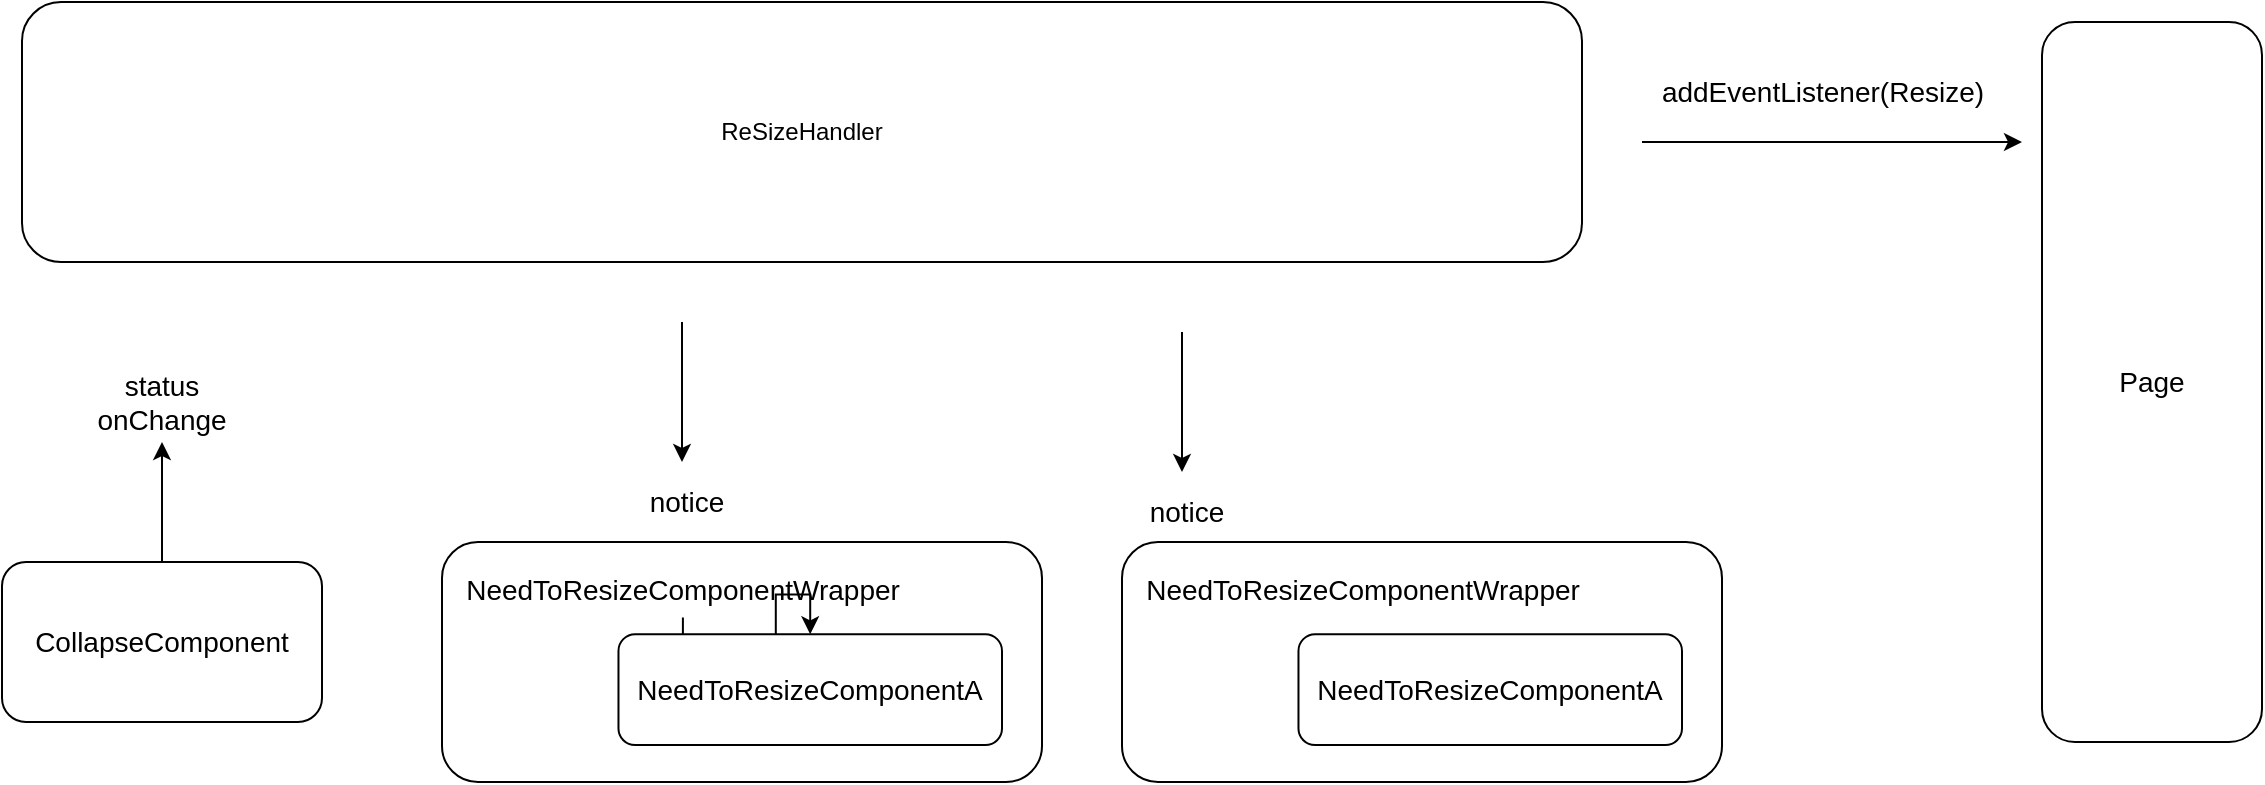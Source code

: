 <mxfile version="20.8.1" type="github">
  <diagram id="TLGR9N1Zky1a7CaeBEd1" name="第 1 页">
    <mxGraphModel dx="1739" dy="929" grid="1" gridSize="10" guides="1" tooltips="1" connect="1" arrows="1" fold="1" page="1" pageScale="1" pageWidth="827" pageHeight="1169" math="0" shadow="0">
      <root>
        <mxCell id="0" />
        <mxCell id="1" parent="0" />
        <mxCell id="El35oTYIOTSPHxT6HdHK-1" value="ReSizeHandler" style="rounded=1;whiteSpace=wrap;html=1;" vertex="1" parent="1">
          <mxGeometry x="70" y="120" width="780" height="130" as="geometry" />
        </mxCell>
        <mxCell id="El35oTYIOTSPHxT6HdHK-4" style="edgeStyle=orthogonalEdgeStyle;rounded=0;orthogonalLoop=1;jettySize=auto;html=1;" edge="1" parent="1" source="El35oTYIOTSPHxT6HdHK-2" target="El35oTYIOTSPHxT6HdHK-5">
          <mxGeometry relative="1" as="geometry">
            <mxPoint x="140" y="300" as="targetPoint" />
          </mxGeometry>
        </mxCell>
        <mxCell id="El35oTYIOTSPHxT6HdHK-2" value="&lt;font style=&quot;font-size: 14px;&quot;&gt;CollapseComponent&lt;/font&gt;" style="rounded=1;whiteSpace=wrap;html=1;" vertex="1" parent="1">
          <mxGeometry x="60" y="400" width="160" height="80" as="geometry" />
        </mxCell>
        <mxCell id="El35oTYIOTSPHxT6HdHK-5" value="&lt;font style=&quot;font-size: 14px;&quot;&gt;status onChange&lt;/font&gt;" style="text;html=1;strokeColor=none;fillColor=none;align=center;verticalAlign=middle;whiteSpace=wrap;rounded=0;" vertex="1" parent="1">
          <mxGeometry x="110" y="300" width="60" height="40" as="geometry" />
        </mxCell>
        <mxCell id="El35oTYIOTSPHxT6HdHK-10" value="" style="endArrow=classic;html=1;rounded=0;fontSize=14;" edge="1" parent="1">
          <mxGeometry width="50" height="50" relative="1" as="geometry">
            <mxPoint x="400" y="280" as="sourcePoint" />
            <mxPoint x="400" y="350" as="targetPoint" />
          </mxGeometry>
        </mxCell>
        <mxCell id="El35oTYIOTSPHxT6HdHK-11" value="notice" style="edgeLabel;html=1;align=center;verticalAlign=middle;resizable=0;points=[];fontSize=14;" vertex="1" connectable="0" parent="El35oTYIOTSPHxT6HdHK-10">
          <mxGeometry x="0.343" y="2" relative="1" as="geometry">
            <mxPoint y="43" as="offset" />
          </mxGeometry>
        </mxCell>
        <mxCell id="El35oTYIOTSPHxT6HdHK-12" value="" style="endArrow=classic;html=1;rounded=0;fontSize=14;" edge="1" parent="1">
          <mxGeometry width="50" height="50" relative="1" as="geometry">
            <mxPoint x="650" y="285" as="sourcePoint" />
            <mxPoint x="650" y="355" as="targetPoint" />
          </mxGeometry>
        </mxCell>
        <mxCell id="El35oTYIOTSPHxT6HdHK-13" value="notice" style="edgeLabel;html=1;align=center;verticalAlign=middle;resizable=0;points=[];fontSize=14;" vertex="1" connectable="0" parent="El35oTYIOTSPHxT6HdHK-12">
          <mxGeometry x="0.343" y="2" relative="1" as="geometry">
            <mxPoint y="43" as="offset" />
          </mxGeometry>
        </mxCell>
        <mxCell id="El35oTYIOTSPHxT6HdHK-14" value="Page" style="rounded=1;whiteSpace=wrap;html=1;fontSize=14;" vertex="1" parent="1">
          <mxGeometry x="1080" y="130" width="110" height="360" as="geometry" />
        </mxCell>
        <mxCell id="El35oTYIOTSPHxT6HdHK-15" value="" style="endArrow=classic;html=1;rounded=0;fontSize=14;" edge="1" parent="1">
          <mxGeometry width="50" height="50" relative="1" as="geometry">
            <mxPoint x="880" y="190" as="sourcePoint" />
            <mxPoint x="1070" y="190" as="targetPoint" />
          </mxGeometry>
        </mxCell>
        <mxCell id="El35oTYIOTSPHxT6HdHK-17" value="addEventListener(Resize)" style="text;html=1;align=center;verticalAlign=middle;resizable=0;points=[];autosize=1;strokeColor=none;fillColor=none;fontSize=14;" vertex="1" parent="1">
          <mxGeometry x="880" y="150" width="180" height="30" as="geometry" />
        </mxCell>
        <mxCell id="El35oTYIOTSPHxT6HdHK-23" value="" style="group" vertex="1" connectable="0" parent="1">
          <mxGeometry x="280" y="390" width="300" height="120" as="geometry" />
        </mxCell>
        <mxCell id="El35oTYIOTSPHxT6HdHK-21" value="&lt;p style=&quot;line-height: 100%;&quot;&gt;&lt;br&gt;&lt;/p&gt;" style="rounded=1;whiteSpace=wrap;html=1;fontSize=14;align=left;" vertex="1" parent="El35oTYIOTSPHxT6HdHK-23">
          <mxGeometry width="300" height="120" as="geometry" />
        </mxCell>
        <mxCell id="El35oTYIOTSPHxT6HdHK-35" value="" style="edgeStyle=orthogonalEdgeStyle;rounded=0;orthogonalLoop=1;jettySize=auto;html=1;fontSize=14;" edge="1" parent="El35oTYIOTSPHxT6HdHK-23" source="El35oTYIOTSPHxT6HdHK-22" target="El35oTYIOTSPHxT6HdHK-7">
          <mxGeometry relative="1" as="geometry" />
        </mxCell>
        <mxCell id="El35oTYIOTSPHxT6HdHK-22" value="&lt;span style=&quot;text-align: left;&quot;&gt;NeedToResizeComponentWrapper&lt;/span&gt;" style="text;html=1;strokeColor=none;fillColor=none;align=center;verticalAlign=middle;whiteSpace=wrap;rounded=0;fontSize=14;" vertex="1" parent="El35oTYIOTSPHxT6HdHK-23">
          <mxGeometry x="94.002" y="9.996" width="52.941" height="27.692" as="geometry" />
        </mxCell>
        <mxCell id="El35oTYIOTSPHxT6HdHK-7" value="NeedToResizeComponentA" style="rounded=1;whiteSpace=wrap;html=1;fontSize=14;" vertex="1" parent="El35oTYIOTSPHxT6HdHK-23">
          <mxGeometry x="88.24" y="46.15" width="191.76" height="55.38" as="geometry" />
        </mxCell>
        <mxCell id="El35oTYIOTSPHxT6HdHK-29" value="" style="group" vertex="1" connectable="0" parent="1">
          <mxGeometry x="620" y="390" width="300" height="120" as="geometry" />
        </mxCell>
        <mxCell id="El35oTYIOTSPHxT6HdHK-30" value="&lt;p style=&quot;line-height: 100%;&quot;&gt;&lt;br&gt;&lt;/p&gt;" style="rounded=1;whiteSpace=wrap;html=1;fontSize=14;align=left;" vertex="1" parent="El35oTYIOTSPHxT6HdHK-29">
          <mxGeometry width="300" height="120" as="geometry" />
        </mxCell>
        <mxCell id="El35oTYIOTSPHxT6HdHK-31" value="&lt;span style=&quot;text-align: left;&quot;&gt;NeedToResizeComponentWrapper&lt;/span&gt;" style="text;html=1;strokeColor=none;fillColor=none;align=center;verticalAlign=middle;whiteSpace=wrap;rounded=0;fontSize=14;" vertex="1" parent="El35oTYIOTSPHxT6HdHK-29">
          <mxGeometry x="94.002" y="9.996" width="52.941" height="27.692" as="geometry" />
        </mxCell>
        <mxCell id="El35oTYIOTSPHxT6HdHK-32" value="NeedToResizeComponentA" style="rounded=1;whiteSpace=wrap;html=1;fontSize=14;" vertex="1" parent="El35oTYIOTSPHxT6HdHK-29">
          <mxGeometry x="88.24" y="46.15" width="191.76" height="55.38" as="geometry" />
        </mxCell>
      </root>
    </mxGraphModel>
  </diagram>
</mxfile>
